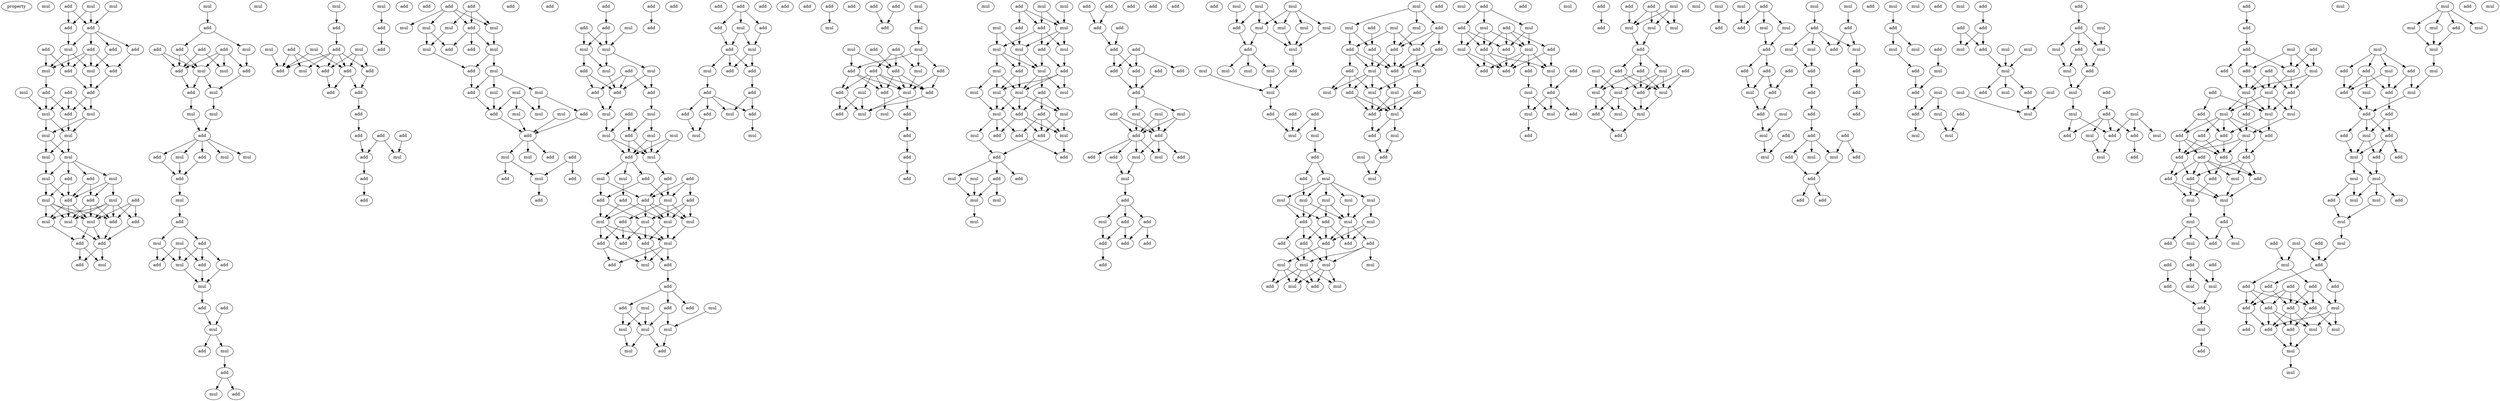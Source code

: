digraph {
    node [fontcolor=black]
    property [mul=2,lf=1.4]
    0 [ label = mul ];
    1 [ label = mul ];
    2 [ label = add ];
    3 [ label = mul ];
    4 [ label = add ];
    5 [ label = add ];
    6 [ label = add ];
    7 [ label = add ];
    8 [ label = mul ];
    9 [ label = add ];
    10 [ label = add ];
    11 [ label = mul ];
    12 [ label = add ];
    13 [ label = mul ];
    14 [ label = add ];
    15 [ label = add ];
    16 [ label = add ];
    17 [ label = add ];
    18 [ label = mul ];
    19 [ label = mul ];
    20 [ label = add ];
    21 [ label = mul ];
    22 [ label = mul ];
    23 [ label = mul ];
    24 [ label = mul ];
    25 [ label = mul ];
    26 [ label = mul ];
    27 [ label = add ];
    28 [ label = add ];
    29 [ label = mul ];
    30 [ label = mul ];
    31 [ label = mul ];
    32 [ label = add ];
    33 [ label = add ];
    34 [ label = add ];
    35 [ label = mul ];
    36 [ label = mul ];
    37 [ label = add ];
    38 [ label = add ];
    39 [ label = mul ];
    40 [ label = add ];
    41 [ label = add ];
    42 [ label = add ];
    43 [ label = mul ];
    44 [ label = mul ];
    45 [ label = add ];
    46 [ label = add ];
    47 [ label = add ];
    48 [ label = add ];
    49 [ label = mul ];
    50 [ label = add ];
    51 [ label = add ];
    52 [ label = add ];
    53 [ label = mul ];
    54 [ label = mul ];
    55 [ label = mul ];
    56 [ label = add ];
    57 [ label = mul ];
    58 [ label = mul ];
    59 [ label = add ];
    60 [ label = add ];
    61 [ label = mul ];
    62 [ label = add ];
    63 [ label = mul ];
    64 [ label = mul ];
    65 [ label = add ];
    66 [ label = mul ];
    67 [ label = add ];
    68 [ label = add ];
    69 [ label = mul ];
    70 [ label = mul ];
    71 [ label = add ];
    72 [ label = mul ];
    73 [ label = add ];
    74 [ label = add ];
    75 [ label = mul ];
    76 [ label = add ];
    77 [ label = mul ];
    78 [ label = add ];
    79 [ label = mul ];
    80 [ label = add ];
    81 [ label = mul ];
    82 [ label = add ];
    83 [ label = mul ];
    84 [ label = mul ];
    85 [ label = add ];
    86 [ label = add ];
    87 [ label = mul ];
    88 [ label = add ];
    89 [ label = mul ];
    90 [ label = mul ];
    91 [ label = add ];
    92 [ label = add ];
    93 [ label = add ];
    94 [ label = add ];
    95 [ label = mul ];
    96 [ label = add ];
    97 [ label = add ];
    98 [ label = add ];
    99 [ label = add ];
    100 [ label = add ];
    101 [ label = add ];
    102 [ label = add ];
    103 [ label = add ];
    104 [ label = mul ];
    105 [ label = add ];
    106 [ label = add ];
    107 [ label = mul ];
    108 [ label = add ];
    109 [ label = add ];
    110 [ label = add ];
    111 [ label = add ];
    112 [ label = add ];
    113 [ label = add ];
    114 [ label = mul ];
    115 [ label = mul ];
    116 [ label = mul ];
    117 [ label = mul ];
    118 [ label = add ];
    119 [ label = add ];
    120 [ label = mul ];
    121 [ label = mul ];
    122 [ label = add ];
    123 [ label = mul ];
    124 [ label = add ];
    125 [ label = mul ];
    126 [ label = add ];
    127 [ label = mul ];
    128 [ label = mul ];
    129 [ label = mul ];
    130 [ label = add ];
    131 [ label = mul ];
    132 [ label = mul ];
    133 [ label = add ];
    134 [ label = add ];
    135 [ label = add ];
    136 [ label = mul ];
    137 [ label = mul ];
    138 [ label = add ];
    139 [ label = add ];
    140 [ label = mul ];
    141 [ label = add ];
    142 [ label = add ];
    143 [ label = add ];
    144 [ label = add ];
    145 [ label = add ];
    146 [ label = mul ];
    147 [ label = add ];
    148 [ label = add ];
    149 [ label = mul ];
    150 [ label = mul ];
    151 [ label = mul ];
    152 [ label = mul ];
    153 [ label = add ];
    154 [ label = add ];
    155 [ label = add ];
    156 [ label = add ];
    157 [ label = add ];
    158 [ label = mul ];
    159 [ label = add ];
    160 [ label = mul ];
    161 [ label = mul ];
    162 [ label = add ];
    163 [ label = mul ];
    164 [ label = mul ];
    165 [ label = add ];
    166 [ label = mul ];
    167 [ label = add ];
    168 [ label = add ];
    169 [ label = add ];
    170 [ label = mul ];
    171 [ label = mul ];
    172 [ label = add ];
    173 [ label = mul ];
    174 [ label = add ];
    175 [ label = add ];
    176 [ label = add ];
    177 [ label = add ];
    178 [ label = mul ];
    179 [ label = mul ];
    180 [ label = mul ];
    181 [ label = mul ];
    182 [ label = add ];
    183 [ label = add ];
    184 [ label = mul ];
    185 [ label = add ];
    186 [ label = add ];
    187 [ label = add ];
    188 [ label = add ];
    189 [ label = add ];
    190 [ label = mul ];
    191 [ label = add ];
    192 [ label = add ];
    193 [ label = add ];
    194 [ label = mul ];
    195 [ label = add ];
    196 [ label = mul ];
    197 [ label = mul ];
    198 [ label = mul ];
    199 [ label = mul ];
    200 [ label = add ];
    201 [ label = mul ];
    202 [ label = add ];
    203 [ label = add ];
    204 [ label = add ];
    205 [ label = mul ];
    206 [ label = add ];
    207 [ label = add ];
    208 [ label = add ];
    209 [ label = mul ];
    210 [ label = add ];
    211 [ label = add ];
    212 [ label = add ];
    213 [ label = mul ];
    214 [ label = add ];
    215 [ label = add ];
    216 [ label = add ];
    217 [ label = add ];
    218 [ label = mul ];
    219 [ label = add ];
    220 [ label = add ];
    221 [ label = mul ];
    222 [ label = mul ];
    223 [ label = add ];
    224 [ label = add ];
    225 [ label = add ];
    226 [ label = add ];
    227 [ label = add ];
    228 [ label = mul ];
    229 [ label = add ];
    230 [ label = mul ];
    231 [ label = mul ];
    232 [ label = mul ];
    233 [ label = mul ];
    234 [ label = add ];
    235 [ label = add ];
    236 [ label = add ];
    237 [ label = add ];
    238 [ label = add ];
    239 [ label = add ];
    240 [ label = mul ];
    241 [ label = mul ];
    242 [ label = add ];
    243 [ label = add ];
    244 [ label = mul ];
    245 [ label = add ];
    246 [ label = mul ];
    247 [ label = mul ];
    248 [ label = add ];
    249 [ label = add ];
    250 [ label = add ];
    251 [ label = mul ];
    252 [ label = add ];
    253 [ label = add ];
    254 [ label = add ];
    255 [ label = mul ];
    256 [ label = mul ];
    257 [ label = mul ];
    258 [ label = add ];
    259 [ label = mul ];
    260 [ label = add ];
    261 [ label = mul ];
    262 [ label = mul ];
    263 [ label = mul ];
    264 [ label = add ];
    265 [ label = mul ];
    266 [ label = mul ];
    267 [ label = add ];
    268 [ label = add ];
    269 [ label = mul ];
    270 [ label = mul ];
    271 [ label = add ];
    272 [ label = mul ];
    273 [ label = mul ];
    274 [ label = mul ];
    275 [ label = add ];
    276 [ label = add ];
    277 [ label = mul ];
    278 [ label = add ];
    279 [ label = add ];
    280 [ label = mul ];
    281 [ label = add ];
    282 [ label = mul ];
    283 [ label = add ];
    284 [ label = add ];
    285 [ label = add ];
    286 [ label = add ];
    287 [ label = mul ];
    288 [ label = mul ];
    289 [ label = mul ];
    290 [ label = mul ];
    291 [ label = mul ];
    292 [ label = add ];
    293 [ label = add ];
    294 [ label = add ];
    295 [ label = add ];
    296 [ label = add ];
    297 [ label = add ];
    298 [ label = add ];
    299 [ label = add ];
    300 [ label = add ];
    301 [ label = add ];
    302 [ label = add ];
    303 [ label = add ];
    304 [ label = mul ];
    305 [ label = add ];
    306 [ label = mul ];
    307 [ label = add ];
    308 [ label = mul ];
    309 [ label = add ];
    310 [ label = add ];
    311 [ label = add ];
    312 [ label = mul ];
    313 [ label = add ];
    314 [ label = mul ];
    315 [ label = add ];
    316 [ label = mul ];
    317 [ label = add ];
    318 [ label = add ];
    319 [ label = mul ];
    320 [ label = add ];
    321 [ label = add ];
    322 [ label = add ];
    323 [ label = add ];
    324 [ label = add ];
    325 [ label = add ];
    326 [ label = add ];
    327 [ label = mul ];
    328 [ label = mul ];
    329 [ label = mul ];
    330 [ label = mul ];
    331 [ label = mul ];
    332 [ label = mul ];
    333 [ label = mul ];
    334 [ label = add ];
    335 [ label = mul ];
    336 [ label = add ];
    337 [ label = mul ];
    338 [ label = add ];
    339 [ label = mul ];
    340 [ label = mul ];
    341 [ label = mul ];
    342 [ label = mul ];
    343 [ label = add ];
    344 [ label = add ];
    345 [ label = add ];
    346 [ label = mul ];
    347 [ label = mul ];
    348 [ label = add ];
    349 [ label = add ];
    350 [ label = mul ];
    351 [ label = mul ];
    352 [ label = mul ];
    353 [ label = mul ];
    354 [ label = mul ];
    355 [ label = mul ];
    356 [ label = add ];
    357 [ label = mul ];
    358 [ label = add ];
    359 [ label = mul ];
    360 [ label = add ];
    361 [ label = add ];
    362 [ label = add ];
    363 [ label = add ];
    364 [ label = add ];
    365 [ label = mul ];
    366 [ label = mul ];
    367 [ label = mul ];
    368 [ label = mul ];
    369 [ label = add ];
    370 [ label = add ];
    371 [ label = mul ];
    372 [ label = mul ];
    373 [ label = mul ];
    374 [ label = mul ];
    375 [ label = add ];
    376 [ label = mul ];
    377 [ label = add ];
    378 [ label = mul ];
    379 [ label = add ];
    380 [ label = add ];
    381 [ label = add ];
    382 [ label = add ];
    383 [ label = add ];
    384 [ label = add ];
    385 [ label = mul ];
    386 [ label = add ];
    387 [ label = mul ];
    388 [ label = mul ];
    389 [ label = mul ];
    390 [ label = add ];
    391 [ label = mul ];
    392 [ label = add ];
    393 [ label = add ];
    394 [ label = mul ];
    395 [ label = add ];
    396 [ label = mul ];
    397 [ label = mul ];
    398 [ label = add ];
    399 [ label = add ];
    400 [ label = mul ];
    401 [ label = mul ];
    402 [ label = add ];
    403 [ label = add ];
    404 [ label = mul ];
    405 [ label = mul ];
    406 [ label = add ];
    407 [ label = add ];
    408 [ label = mul ];
    409 [ label = add ];
    410 [ label = add ];
    411 [ label = mul ];
    412 [ label = add ];
    413 [ label = add ];
    414 [ label = add ];
    415 [ label = add ];
    416 [ label = mul ];
    417 [ label = mul ];
    418 [ label = add ];
    419 [ label = add ];
    420 [ label = mul ];
    421 [ label = add ];
    422 [ label = mul ];
    423 [ label = mul ];
    424 [ label = add ];
    425 [ label = add ];
    426 [ label = add ];
    427 [ label = add ];
    428 [ label = mul ];
    429 [ label = add ];
    430 [ label = mul ];
    431 [ label = mul ];
    432 [ label = mul ];
    433 [ label = add ];
    434 [ label = add ];
    435 [ label = mul ];
    436 [ label = mul ];
    437 [ label = add ];
    438 [ label = add ];
    439 [ label = mul ];
    440 [ label = add ];
    441 [ label = mul ];
    442 [ label = mul ];
    443 [ label = mul ];
    444 [ label = add ];
    445 [ label = mul ];
    446 [ label = add ];
    447 [ label = mul ];
    448 [ label = mul ];
    449 [ label = mul ];
    450 [ label = add ];
    451 [ label = add ];
    452 [ label = mul ];
    453 [ label = add ];
    454 [ label = mul ];
    455 [ label = add ];
    456 [ label = add ];
    457 [ label = add ];
    458 [ label = add ];
    459 [ label = add ];
    460 [ label = mul ];
    461 [ label = mul ];
    462 [ label = add ];
    463 [ label = mul ];
    464 [ label = add ];
    465 [ label = mul ];
    466 [ label = mul ];
    467 [ label = mul ];
    468 [ label = add ];
    469 [ label = add ];
    470 [ label = mul ];
    471 [ label = add ];
    472 [ label = mul ];
    473 [ label = mul ];
    474 [ label = add ];
    475 [ label = add ];
    476 [ label = add ];
    477 [ label = add ];
    478 [ label = add ];
    479 [ label = add ];
    480 [ label = add ];
    481 [ label = add ];
    482 [ label = add ];
    483 [ label = add ];
    484 [ label = add ];
    485 [ label = mul ];
    486 [ label = mul ];
    487 [ label = add ];
    488 [ label = mul ];
    489 [ label = mul ];
    490 [ label = add ];
    491 [ label = add ];
    492 [ label = add ];
    493 [ label = add ];
    494 [ label = mul ];
    495 [ label = mul ];
    496 [ label = mul ];
    497 [ label = add ];
    498 [ label = mul ];
    499 [ label = add ];
    500 [ label = add ];
    501 [ label = mul ];
    502 [ label = add ];
    503 [ label = add ];
    504 [ label = mul ];
    505 [ label = mul ];
    506 [ label = mul ];
    507 [ label = add ];
    508 [ label = add ];
    509 [ label = add ];
    510 [ label = mul ];
    511 [ label = add ];
    512 [ label = mul ];
    513 [ label = mul ];
    514 [ label = mul ];
    515 [ label = add ];
    516 [ label = add ];
    517 [ label = mul ];
    518 [ label = mul ];
    519 [ label = mul ];
    520 [ label = mul ];
    521 [ label = add ];
    522 [ label = mul ];
    523 [ label = add ];
    524 [ label = add ];
    525 [ label = mul ];
    526 [ label = mul ];
    527 [ label = add ];
    528 [ label = mul ];
    529 [ label = mul ];
    530 [ label = add ];
    531 [ label = add ];
    532 [ label = mul ];
    533 [ label = mul ];
    534 [ label = add ];
    535 [ label = mul ];
    536 [ label = add ];
    537 [ label = mul ];
    538 [ label = add ];
    539 [ label = mul ];
    540 [ label = add ];
    541 [ label = add ];
    542 [ label = add ];
    543 [ label = add ];
    544 [ label = add ];
    545 [ label = mul ];
    546 [ label = add ];
    547 [ label = add ];
    548 [ label = add ];
    549 [ label = add ];
    550 [ label = mul ];
    551 [ label = add ];
    552 [ label = mul ];
    553 [ label = add ];
    554 [ label = mul ];
    555 [ label = add ];
    556 [ label = mul ];
    557 [ label = mul ];
    558 [ label = mul ];
    559 [ label = add ];
    560 [ label = add ];
    561 [ label = add ];
    562 [ label = add ];
    563 [ label = add ];
    564 [ label = mul ];
    565 [ label = add ];
    566 [ label = add ];
    567 [ label = add ];
    568 [ label = add ];
    569 [ label = add ];
    570 [ label = add ];
    571 [ label = add ];
    572 [ label = add ];
    573 [ label = mul ];
    574 [ label = mul ];
    575 [ label = mul ];
    576 [ label = mul ];
    577 [ label = add ];
    578 [ label = add ];
    579 [ label = add ];
    580 [ label = mul ];
    581 [ label = mul ];
    582 [ label = add ];
    583 [ label = add ];
    584 [ label = add ];
    585 [ label = mul ];
    586 [ label = mul ];
    587 [ label = mul ];
    588 [ label = add ];
    589 [ label = add ];
    590 [ label = mul ];
    591 [ label = add ];
    592 [ label = mul ];
    593 [ label = add ];
    594 [ label = mul ];
    595 [ label = mul ];
    596 [ label = mul ];
    597 [ label = mul ];
    598 [ label = mul ];
    599 [ label = mul ];
    600 [ label = mul ];
    601 [ label = add ];
    602 [ label = add ];
    603 [ label = add ];
    604 [ label = mul ];
    605 [ label = mul ];
    606 [ label = add ];
    607 [ label = add ];
    608 [ label = add ];
    609 [ label = add ];
    610 [ label = mul ];
    611 [ label = add ];
    612 [ label = add ];
    613 [ label = mul ];
    614 [ label = add ];
    615 [ label = add ];
    616 [ label = mul ];
    617 [ label = mul ];
    618 [ label = mul ];
    619 [ label = add ];
    620 [ label = mul ];
    621 [ label = add ];
    622 [ label = add ];
    623 [ label = mul ];
    624 [ label = add ];
    625 [ label = mul ];
    626 [ label = mul ];
    627 [ label = mul ];
    628 [ label = add ];
    629 [ label = add ];
    630 [ label = mul ];
    631 [ label = add ];
    632 [ label = add ];
    633 [ label = add ];
    634 [ label = add ];
    635 [ label = add ];
    636 [ label = mul ];
    637 [ label = add ];
    638 [ label = add ];
    639 [ label = add ];
    640 [ label = add ];
    641 [ label = mul ];
    642 [ label = add ];
    643 [ label = mul ];
    644 [ label = add ];
    645 [ label = add ];
    646 [ label = mul ];
    647 [ label = mul ];
    1 -> 4 [ name = 0 ];
    2 -> 4 [ name = 1 ];
    2 -> 5 [ name = 2 ];
    3 -> 4 [ name = 3 ];
    3 -> 5 [ name = 4 ];
    4 -> 6 [ name = 5 ];
    4 -> 7 [ name = 6 ];
    4 -> 8 [ name = 7 ];
    4 -> 10 [ name = 8 ];
    5 -> 8 [ name = 9 ];
    6 -> 11 [ name = 10 ];
    7 -> 11 [ name = 11 ];
    7 -> 12 [ name = 12 ];
    7 -> 13 [ name = 13 ];
    7 -> 14 [ name = 14 ];
    8 -> 11 [ name = 15 ];
    8 -> 12 [ name = 16 ];
    8 -> 13 [ name = 17 ];
    9 -> 12 [ name = 18 ];
    9 -> 13 [ name = 19 ];
    10 -> 14 [ name = 20 ];
    11 -> 17 [ name = 21 ];
    12 -> 17 [ name = 22 ];
    13 -> 15 [ name = 23 ];
    14 -> 17 [ name = 24 ];
    15 -> 19 [ name = 25 ];
    15 -> 20 [ name = 26 ];
    16 -> 19 [ name = 27 ];
    16 -> 20 [ name = 28 ];
    16 -> 21 [ name = 29 ];
    17 -> 20 [ name = 30 ];
    17 -> 21 [ name = 31 ];
    18 -> 19 [ name = 32 ];
    19 -> 22 [ name = 33 ];
    19 -> 23 [ name = 34 ];
    20 -> 22 [ name = 35 ];
    21 -> 22 [ name = 36 ];
    21 -> 23 [ name = 37 ];
    22 -> 24 [ name = 38 ];
    22 -> 25 [ name = 39 ];
    23 -> 24 [ name = 40 ];
    23 -> 25 [ name = 41 ];
    24 -> 26 [ name = 42 ];
    24 -> 27 [ name = 43 ];
    24 -> 28 [ name = 44 ];
    24 -> 29 [ name = 45 ];
    25 -> 26 [ name = 46 ];
    26 -> 31 [ name = 47 ];
    26 -> 34 [ name = 48 ];
    27 -> 31 [ name = 49 ];
    27 -> 34 [ name = 50 ];
    28 -> 32 [ name = 51 ];
    28 -> 34 [ name = 52 ];
    29 -> 30 [ name = 53 ];
    29 -> 32 [ name = 54 ];
    29 -> 34 [ name = 55 ];
    30 -> 35 [ name = 56 ];
    30 -> 36 [ name = 57 ];
    30 -> 37 [ name = 58 ];
    30 -> 38 [ name = 59 ];
    30 -> 39 [ name = 60 ];
    31 -> 35 [ name = 61 ];
    31 -> 36 [ name = 62 ];
    31 -> 37 [ name = 63 ];
    31 -> 39 [ name = 64 ];
    32 -> 35 [ name = 65 ];
    32 -> 36 [ name = 66 ];
    32 -> 37 [ name = 67 ];
    33 -> 36 [ name = 68 ];
    33 -> 37 [ name = 69 ];
    33 -> 38 [ name = 70 ];
    34 -> 35 [ name = 71 ];
    34 -> 36 [ name = 72 ];
    34 -> 39 [ name = 73 ];
    35 -> 41 [ name = 74 ];
    36 -> 40 [ name = 75 ];
    36 -> 41 [ name = 76 ];
    37 -> 41 [ name = 77 ];
    38 -> 41 [ name = 78 ];
    39 -> 40 [ name = 79 ];
    40 -> 42 [ name = 80 ];
    40 -> 44 [ name = 81 ];
    41 -> 42 [ name = 82 ];
    41 -> 44 [ name = 83 ];
    43 -> 45 [ name = 84 ];
    45 -> 46 [ name = 85 ];
    45 -> 49 [ name = 86 ];
    46 -> 52 [ name = 87 ];
    46 -> 53 [ name = 88 ];
    47 -> 51 [ name = 89 ];
    47 -> 52 [ name = 90 ];
    47 -> 53 [ name = 91 ];
    47 -> 54 [ name = 92 ];
    48 -> 52 [ name = 93 ];
    48 -> 54 [ name = 94 ];
    49 -> 51 [ name = 95 ];
    50 -> 52 [ name = 96 ];
    50 -> 53 [ name = 97 ];
    51 -> 55 [ name = 98 ];
    52 -> 56 [ name = 99 ];
    53 -> 55 [ name = 100 ];
    53 -> 56 [ name = 101 ];
    55 -> 57 [ name = 102 ];
    56 -> 58 [ name = 103 ];
    57 -> 59 [ name = 104 ];
    58 -> 59 [ name = 105 ];
    59 -> 60 [ name = 106 ];
    59 -> 61 [ name = 107 ];
    59 -> 62 [ name = 108 ];
    59 -> 63 [ name = 109 ];
    59 -> 64 [ name = 110 ];
    60 -> 65 [ name = 111 ];
    62 -> 65 [ name = 112 ];
    63 -> 65 [ name = 113 ];
    65 -> 66 [ name = 114 ];
    66 -> 67 [ name = 115 ];
    67 -> 68 [ name = 116 ];
    67 -> 70 [ name = 117 ];
    68 -> 72 [ name = 118 ];
    68 -> 73 [ name = 119 ];
    68 -> 74 [ name = 120 ];
    69 -> 71 [ name = 121 ];
    69 -> 72 [ name = 122 ];
    69 -> 73 [ name = 123 ];
    70 -> 71 [ name = 124 ];
    70 -> 72 [ name = 125 ];
    72 -> 75 [ name = 126 ];
    73 -> 75 [ name = 127 ];
    74 -> 75 [ name = 128 ];
    75 -> 76 [ name = 129 ];
    76 -> 79 [ name = 130 ];
    78 -> 79 [ name = 131 ];
    79 -> 80 [ name = 132 ];
    79 -> 81 [ name = 133 ];
    81 -> 82 [ name = 134 ];
    82 -> 83 [ name = 135 ];
    82 -> 85 [ name = 136 ];
    84 -> 86 [ name = 137 ];
    86 -> 88 [ name = 138 ];
    87 -> 92 [ name = 139 ];
    87 -> 93 [ name = 140 ];
    88 -> 92 [ name = 141 ];
    88 -> 93 [ name = 142 ];
    88 -> 94 [ name = 143 ];
    88 -> 95 [ name = 144 ];
    88 -> 96 [ name = 145 ];
    89 -> 92 [ name = 146 ];
    90 -> 93 [ name = 147 ];
    90 -> 94 [ name = 148 ];
    90 -> 96 [ name = 149 ];
    91 -> 92 [ name = 150 ];
    91 -> 95 [ name = 151 ];
    91 -> 96 [ name = 152 ];
    93 -> 97 [ name = 153 ];
    93 -> 98 [ name = 154 ];
    94 -> 98 [ name = 155 ];
    96 -> 97 [ name = 156 ];
    98 -> 99 [ name = 157 ];
    99 -> 102 [ name = 158 ];
    100 -> 104 [ name = 159 ];
    101 -> 103 [ name = 160 ];
    101 -> 104 [ name = 161 ];
    102 -> 103 [ name = 162 ];
    103 -> 105 [ name = 163 ];
    105 -> 106 [ name = 164 ];
    107 -> 108 [ name = 165 ];
    108 -> 110 [ name = 166 ];
    112 -> 115 [ name = 167 ];
    112 -> 116 [ name = 168 ];
    112 -> 117 [ name = 169 ];
    112 -> 118 [ name = 170 ];
    113 -> 114 [ name = 171 ];
    113 -> 117 [ name = 172 ];
    113 -> 118 [ name = 173 ];
    114 -> 120 [ name = 174 ];
    116 -> 119 [ name = 175 ];
    116 -> 120 [ name = 176 ];
    117 -> 121 [ name = 177 ];
    118 -> 119 [ name = 178 ];
    118 -> 121 [ name = 179 ];
    118 -> 122 [ name = 180 ];
    120 -> 124 [ name = 181 ];
    121 -> 123 [ name = 182 ];
    121 -> 124 [ name = 183 ];
    123 -> 125 [ name = 184 ];
    123 -> 126 [ name = 185 ];
    123 -> 127 [ name = 186 ];
    124 -> 126 [ name = 187 ];
    125 -> 133 [ name = 188 ];
    126 -> 133 [ name = 189 ];
    127 -> 129 [ name = 190 ];
    127 -> 130 [ name = 191 ];
    128 -> 129 [ name = 192 ];
    128 -> 132 [ name = 193 ];
    128 -> 133 [ name = 194 ];
    130 -> 134 [ name = 195 ];
    131 -> 134 [ name = 196 ];
    132 -> 134 [ name = 197 ];
    133 -> 134 [ name = 198 ];
    134 -> 135 [ name = 199 ];
    134 -> 136 [ name = 200 ];
    134 -> 137 [ name = 201 ];
    136 -> 140 [ name = 202 ];
    136 -> 141 [ name = 203 ];
    138 -> 139 [ name = 204 ];
    138 -> 140 [ name = 205 ];
    140 -> 142 [ name = 206 ];
    145 -> 148 [ name = 207 ];
    146 -> 150 [ name = 208 ];
    147 -> 149 [ name = 209 ];
    147 -> 150 [ name = 210 ];
    148 -> 149 [ name = 211 ];
    148 -> 150 [ name = 212 ];
    149 -> 151 [ name = 213 ];
    149 -> 154 [ name = 214 ];
    150 -> 151 [ name = 215 ];
    150 -> 152 [ name = 216 ];
    151 -> 156 [ name = 217 ];
    152 -> 156 [ name = 218 ];
    152 -> 157 [ name = 219 ];
    153 -> 155 [ name = 220 ];
    153 -> 156 [ name = 221 ];
    153 -> 157 [ name = 222 ];
    154 -> 155 [ name = 223 ];
    154 -> 156 [ name = 224 ];
    155 -> 160 [ name = 225 ];
    156 -> 160 [ name = 226 ];
    157 -> 158 [ name = 227 ];
    158 -> 162 [ name = 228 ];
    158 -> 163 [ name = 229 ];
    159 -> 162 [ name = 230 ];
    159 -> 164 [ name = 231 ];
    160 -> 164 [ name = 232 ];
    161 -> 165 [ name = 233 ];
    161 -> 166 [ name = 234 ];
    162 -> 165 [ name = 235 ];
    162 -> 166 [ name = 236 ];
    163 -> 165 [ name = 237 ];
    163 -> 166 [ name = 238 ];
    164 -> 165 [ name = 239 ];
    164 -> 166 [ name = 240 ];
    165 -> 169 [ name = 241 ];
    165 -> 170 [ name = 242 ];
    165 -> 171 [ name = 243 ];
    166 -> 168 [ name = 244 ];
    167 -> 173 [ name = 245 ];
    167 -> 174 [ name = 246 ];
    167 -> 175 [ name = 247 ];
    168 -> 173 [ name = 248 ];
    168 -> 174 [ name = 249 ];
    169 -> 172 [ name = 250 ];
    169 -> 173 [ name = 251 ];
    170 -> 172 [ name = 252 ];
    170 -> 174 [ name = 253 ];
    171 -> 176 [ name = 254 ];
    172 -> 178 [ name = 255 ];
    172 -> 181 [ name = 256 ];
    173 -> 177 [ name = 257 ];
    173 -> 179 [ name = 258 ];
    173 -> 180 [ name = 259 ];
    174 -> 178 [ name = 260 ];
    174 -> 179 [ name = 261 ];
    174 -> 180 [ name = 262 ];
    174 -> 181 [ name = 263 ];
    175 -> 178 [ name = 264 ];
    175 -> 179 [ name = 265 ];
    175 -> 180 [ name = 266 ];
    176 -> 179 [ name = 267 ];
    176 -> 181 [ name = 268 ];
    177 -> 182 [ name = 269 ];
    177 -> 183 [ name = 270 ];
    177 -> 185 [ name = 271 ];
    178 -> 183 [ name = 272 ];
    178 -> 184 [ name = 273 ];
    178 -> 185 [ name = 274 ];
    179 -> 183 [ name = 275 ];
    179 -> 184 [ name = 276 ];
    180 -> 184 [ name = 277 ];
    181 -> 182 [ name = 278 ];
    181 -> 184 [ name = 279 ];
    181 -> 185 [ name = 280 ];
    182 -> 188 [ name = 281 ];
    182 -> 190 [ name = 282 ];
    183 -> 189 [ name = 283 ];
    183 -> 190 [ name = 284 ];
    184 -> 188 [ name = 285 ];
    184 -> 189 [ name = 286 ];
    184 -> 190 [ name = 287 ];
    186 -> 187 [ name = 288 ];
    189 -> 191 [ name = 289 ];
    191 -> 192 [ name = 290 ];
    191 -> 193 [ name = 291 ];
    191 -> 195 [ name = 292 ];
    192 -> 198 [ name = 293 ];
    192 -> 199 [ name = 294 ];
    193 -> 197 [ name = 295 ];
    193 -> 199 [ name = 296 ];
    194 -> 198 [ name = 297 ];
    196 -> 197 [ name = 298 ];
    196 -> 199 [ name = 299 ];
    197 -> 201 [ name = 300 ];
    198 -> 202 [ name = 301 ];
    199 -> 201 [ name = 302 ];
    199 -> 202 [ name = 303 ];
    204 -> 205 [ name = 304 ];
    204 -> 206 [ name = 305 ];
    204 -> 207 [ name = 306 ];
    205 -> 209 [ name = 307 ];
    205 -> 210 [ name = 308 ];
    206 -> 210 [ name = 309 ];
    207 -> 209 [ name = 310 ];
    209 -> 211 [ name = 311 ];
    209 -> 212 [ name = 312 ];
    210 -> 211 [ name = 313 ];
    210 -> 212 [ name = 314 ];
    210 -> 213 [ name = 315 ];
    211 -> 215 [ name = 316 ];
    213 -> 214 [ name = 317 ];
    214 -> 217 [ name = 318 ];
    214 -> 218 [ name = 319 ];
    214 -> 219 [ name = 320 ];
    214 -> 220 [ name = 321 ];
    215 -> 218 [ name = 322 ];
    215 -> 219 [ name = 323 ];
    217 -> 221 [ name = 324 ];
    219 -> 222 [ name = 325 ];
    220 -> 221 [ name = 326 ];
    224 -> 228 [ name = 327 ];
    226 -> 229 [ name = 328 ];
    227 -> 229 [ name = 329 ];
    230 -> 231 [ name = 330 ];
    231 -> 233 [ name = 331 ];
    232 -> 237 [ name = 332 ];
    232 -> 239 [ name = 333 ];
    233 -> 237 [ name = 334 ];
    233 -> 238 [ name = 335 ];
    233 -> 240 [ name = 336 ];
    234 -> 239 [ name = 337 ];
    235 -> 236 [ name = 338 ];
    235 -> 239 [ name = 339 ];
    235 -> 240 [ name = 340 ];
    236 -> 241 [ name = 341 ];
    236 -> 242 [ name = 342 ];
    236 -> 243 [ name = 343 ];
    236 -> 244 [ name = 344 ];
    236 -> 245 [ name = 345 ];
    237 -> 243 [ name = 346 ];
    237 -> 244 [ name = 347 ];
    237 -> 245 [ name = 348 ];
    238 -> 242 [ name = 349 ];
    238 -> 244 [ name = 350 ];
    239 -> 242 [ name = 351 ];
    239 -> 243 [ name = 352 ];
    239 -> 244 [ name = 353 ];
    240 -> 244 [ name = 354 ];
    241 -> 247 [ name = 355 ];
    241 -> 249 [ name = 356 ];
    242 -> 247 [ name = 357 ];
    243 -> 246 [ name = 358 ];
    244 -> 247 [ name = 359 ];
    244 -> 248 [ name = 360 ];
    245 -> 247 [ name = 361 ];
    245 -> 249 [ name = 362 ];
    248 -> 250 [ name = 363 ];
    250 -> 252 [ name = 364 ];
    252 -> 253 [ name = 365 ];
    254 -> 257 [ name = 366 ];
    254 -> 258 [ name = 367 ];
    254 -> 260 [ name = 368 ];
    255 -> 257 [ name = 369 ];
    256 -> 257 [ name = 370 ];
    256 -> 260 [ name = 371 ];
    257 -> 261 [ name = 372 ];
    257 -> 262 [ name = 373 ];
    257 -> 264 [ name = 374 ];
    258 -> 262 [ name = 375 ];
    259 -> 262 [ name = 376 ];
    259 -> 263 [ name = 377 ];
    260 -> 261 [ name = 378 ];
    260 -> 263 [ name = 379 ];
    260 -> 264 [ name = 380 ];
    261 -> 268 [ name = 381 ];
    262 -> 266 [ name = 382 ];
    262 -> 267 [ name = 383 ];
    263 -> 265 [ name = 384 ];
    263 -> 266 [ name = 385 ];
    263 -> 267 [ name = 386 ];
    264 -> 266 [ name = 387 ];
    264 -> 268 [ name = 388 ];
    265 -> 270 [ name = 389 ];
    265 -> 272 [ name = 390 ];
    265 -> 273 [ name = 391 ];
    266 -> 269 [ name = 392 ];
    266 -> 271 [ name = 393 ];
    266 -> 272 [ name = 394 ];
    267 -> 272 [ name = 395 ];
    267 -> 273 [ name = 396 ];
    268 -> 269 [ name = 397 ];
    268 -> 272 [ name = 398 ];
    268 -> 273 [ name = 399 ];
    270 -> 274 [ name = 400 ];
    271 -> 275 [ name = 401 ];
    271 -> 276 [ name = 402 ];
    271 -> 277 [ name = 403 ];
    272 -> 274 [ name = 404 ];
    272 -> 276 [ name = 405 ];
    272 -> 277 [ name = 406 ];
    273 -> 274 [ name = 407 ];
    273 -> 276 [ name = 408 ];
    274 -> 278 [ name = 409 ];
    274 -> 279 [ name = 410 ];
    274 -> 280 [ name = 411 ];
    275 -> 279 [ name = 412 ];
    275 -> 281 [ name = 413 ];
    275 -> 282 [ name = 414 ];
    276 -> 278 [ name = 415 ];
    276 -> 281 [ name = 416 ];
    276 -> 282 [ name = 417 ];
    277 -> 281 [ name = 418 ];
    277 -> 282 [ name = 419 ];
    279 -> 284 [ name = 420 ];
    280 -> 283 [ name = 421 ];
    281 -> 283 [ name = 422 ];
    282 -> 284 [ name = 423 ];
    283 -> 285 [ name = 424 ];
    283 -> 286 [ name = 425 ];
    283 -> 287 [ name = 426 ];
    285 -> 289 [ name = 427 ];
    285 -> 290 [ name = 428 ];
    287 -> 289 [ name = 429 ];
    288 -> 289 [ name = 430 ];
    289 -> 291 [ name = 431 ];
    292 -> 295 [ name = 432 ];
    293 -> 295 [ name = 433 ];
    295 -> 298 [ name = 434 ];
    296 -> 298 [ name = 435 ];
    297 -> 299 [ name = 436 ];
    297 -> 300 [ name = 437 ];
    297 -> 302 [ name = 438 ];
    298 -> 299 [ name = 439 ];
    298 -> 300 [ name = 440 ];
    299 -> 303 [ name = 441 ];
    300 -> 303 [ name = 442 ];
    301 -> 303 [ name = 443 ];
    303 -> 306 [ name = 444 ];
    303 -> 308 [ name = 445 ];
    304 -> 309 [ name = 446 ];
    304 -> 310 [ name = 447 ];
    306 -> 309 [ name = 448 ];
    306 -> 310 [ name = 449 ];
    307 -> 309 [ name = 450 ];
    307 -> 310 [ name = 451 ];
    308 -> 309 [ name = 452 ];
    308 -> 310 [ name = 453 ];
    309 -> 312 [ name = 454 ];
    309 -> 314 [ name = 455 ];
    309 -> 315 [ name = 456 ];
    310 -> 311 [ name = 457 ];
    310 -> 312 [ name = 458 ];
    310 -> 313 [ name = 459 ];
    310 -> 314 [ name = 460 ];
    311 -> 316 [ name = 461 ];
    312 -> 316 [ name = 462 ];
    316 -> 317 [ name = 463 ];
    317 -> 319 [ name = 464 ];
    317 -> 320 [ name = 465 ];
    317 -> 321 [ name = 466 ];
    319 -> 324 [ name = 467 ];
    320 -> 322 [ name = 468 ];
    320 -> 324 [ name = 469 ];
    321 -> 322 [ name = 470 ];
    321 -> 323 [ name = 471 ];
    324 -> 325 [ name = 472 ];
    327 -> 334 [ name = 473 ];
    328 -> 330 [ name = 474 ];
    328 -> 331 [ name = 475 ];
    328 -> 332 [ name = 476 ];
    328 -> 333 [ name = 477 ];
    329 -> 331 [ name = 478 ];
    329 -> 332 [ name = 479 ];
    329 -> 334 [ name = 480 ];
    330 -> 335 [ name = 481 ];
    331 -> 335 [ name = 482 ];
    332 -> 335 [ name = 483 ];
    332 -> 336 [ name = 484 ];
    333 -> 335 [ name = 485 ];
    334 -> 336 [ name = 486 ];
    335 -> 338 [ name = 487 ];
    336 -> 337 [ name = 488 ];
    336 -> 340 [ name = 489 ];
    336 -> 341 [ name = 490 ];
    338 -> 342 [ name = 491 ];
    339 -> 342 [ name = 492 ];
    340 -> 342 [ name = 493 ];
    342 -> 343 [ name = 494 ];
    343 -> 346 [ name = 495 ];
    344 -> 346 [ name = 496 ];
    345 -> 346 [ name = 497 ];
    345 -> 347 [ name = 498 ];
    347 -> 348 [ name = 499 ];
    348 -> 349 [ name = 500 ];
    348 -> 350 [ name = 501 ];
    349 -> 352 [ name = 502 ];
    350 -> 351 [ name = 503 ];
    350 -> 352 [ name = 504 ];
    350 -> 353 [ name = 505 ];
    350 -> 354 [ name = 506 ];
    350 -> 355 [ name = 507 ];
    351 -> 356 [ name = 508 ];
    351 -> 358 [ name = 509 ];
    352 -> 358 [ name = 510 ];
    352 -> 359 [ name = 511 ];
    353 -> 357 [ name = 512 ];
    353 -> 359 [ name = 513 ];
    354 -> 356 [ name = 514 ];
    354 -> 358 [ name = 515 ];
    354 -> 359 [ name = 516 ];
    355 -> 359 [ name = 517 ];
    356 -> 360 [ name = 518 ];
    356 -> 362 [ name = 519 ];
    356 -> 363 [ name = 520 ];
    357 -> 362 [ name = 521 ];
    357 -> 363 [ name = 522 ];
    358 -> 360 [ name = 523 ];
    358 -> 363 [ name = 524 ];
    358 -> 364 [ name = 525 ];
    359 -> 361 [ name = 526 ];
    359 -> 362 [ name = 527 ];
    359 -> 363 [ name = 528 ];
    360 -> 367 [ name = 529 ];
    360 -> 368 [ name = 530 ];
    361 -> 366 [ name = 531 ];
    361 -> 367 [ name = 532 ];
    361 -> 368 [ name = 533 ];
    363 -> 365 [ name = 534 ];
    363 -> 368 [ name = 535 ];
    364 -> 367 [ name = 536 ];
    365 -> 369 [ name = 537 ];
    365 -> 370 [ name = 538 ];
    365 -> 372 [ name = 539 ];
    367 -> 369 [ name = 540 ];
    367 -> 370 [ name = 541 ];
    367 -> 371 [ name = 542 ];
    367 -> 372 [ name = 543 ];
    368 -> 370 [ name = 544 ];
    368 -> 371 [ name = 545 ];
    368 -> 372 [ name = 546 ];
    373 -> 374 [ name = 547 ];
    373 -> 375 [ name = 548 ];
    373 -> 376 [ name = 549 ];
    374 -> 381 [ name = 550 ];
    375 -> 379 [ name = 551 ];
    375 -> 381 [ name = 552 ];
    375 -> 383 [ name = 553 ];
    376 -> 380 [ name = 554 ];
    376 -> 382 [ name = 555 ];
    377 -> 380 [ name = 556 ];
    378 -> 379 [ name = 557 ];
    378 -> 381 [ name = 558 ];
    378 -> 382 [ name = 559 ];
    379 -> 385 [ name = 560 ];
    379 -> 386 [ name = 561 ];
    380 -> 386 [ name = 562 ];
    380 -> 387 [ name = 563 ];
    381 -> 386 [ name = 564 ];
    381 -> 387 [ name = 565 ];
    382 -> 384 [ name = 566 ];
    382 -> 386 [ name = 567 ];
    382 -> 387 [ name = 568 ];
    383 -> 385 [ name = 569 ];
    383 -> 386 [ name = 570 ];
    384 -> 388 [ name = 571 ];
    384 -> 389 [ name = 572 ];
    384 -> 390 [ name = 573 ];
    385 -> 388 [ name = 574 ];
    385 -> 392 [ name = 575 ];
    386 -> 391 [ name = 576 ];
    387 -> 388 [ name = 577 ];
    387 -> 389 [ name = 578 ];
    387 -> 390 [ name = 579 ];
    387 -> 391 [ name = 580 ];
    388 -> 393 [ name = 581 ];
    388 -> 394 [ name = 582 ];
    390 -> 393 [ name = 583 ];
    390 -> 394 [ name = 584 ];
    391 -> 393 [ name = 585 ];
    391 -> 394 [ name = 586 ];
    392 -> 393 [ name = 587 ];
    392 -> 394 [ name = 588 ];
    393 -> 395 [ name = 589 ];
    394 -> 395 [ name = 590 ];
    394 -> 396 [ name = 591 ];
    395 -> 398 [ name = 592 ];
    396 -> 398 [ name = 593 ];
    397 -> 400 [ name = 594 ];
    398 -> 400 [ name = 595 ];
    402 -> 404 [ name = 596 ];
    402 -> 405 [ name = 597 ];
    402 -> 406 [ name = 598 ];
    403 -> 407 [ name = 599 ];
    403 -> 408 [ name = 600 ];
    403 -> 409 [ name = 601 ];
    403 -> 410 [ name = 602 ];
    404 -> 407 [ name = 603 ];
    404 -> 408 [ name = 604 ];
    405 -> 408 [ name = 605 ];
    405 -> 410 [ name = 606 ];
    405 -> 411 [ name = 607 ];
    406 -> 407 [ name = 608 ];
    406 -> 410 [ name = 609 ];
    406 -> 411 [ name = 610 ];
    407 -> 415 [ name = 611 ];
    408 -> 413 [ name = 612 ];
    408 -> 414 [ name = 613 ];
    408 -> 415 [ name = 614 ];
    408 -> 416 [ name = 615 ];
    409 -> 415 [ name = 616 ];
    409 -> 416 [ name = 617 ];
    410 -> 414 [ name = 618 ];
    410 -> 415 [ name = 619 ];
    410 -> 416 [ name = 620 ];
    411 -> 414 [ name = 621 ];
    411 -> 415 [ name = 622 ];
    412 -> 418 [ name = 623 ];
    413 -> 417 [ name = 624 ];
    416 -> 418 [ name = 625 ];
    417 -> 420 [ name = 626 ];
    417 -> 422 [ name = 627 ];
    418 -> 420 [ name = 628 ];
    418 -> 421 [ name = 629 ];
    418 -> 422 [ name = 630 ];
    422 -> 424 [ name = 631 ];
    425 -> 427 [ name = 632 ];
    426 -> 432 [ name = 633 ];
    428 -> 430 [ name = 634 ];
    428 -> 431 [ name = 635 ];
    428 -> 432 [ name = 636 ];
    429 -> 430 [ name = 637 ];
    429 -> 431 [ name = 638 ];
    429 -> 432 [ name = 639 ];
    430 -> 433 [ name = 640 ];
    432 -> 433 [ name = 641 ];
    433 -> 434 [ name = 642 ];
    433 -> 436 [ name = 643 ];
    433 -> 438 [ name = 644 ];
    434 -> 439 [ name = 645 ];
    434 -> 440 [ name = 646 ];
    434 -> 441 [ name = 647 ];
    435 -> 439 [ name = 648 ];
    435 -> 442 [ name = 649 ];
    436 -> 440 [ name = 650 ];
    436 -> 441 [ name = 651 ];
    436 -> 442 [ name = 652 ];
    437 -> 440 [ name = 653 ];
    437 -> 441 [ name = 654 ];
    438 -> 439 [ name = 655 ];
    438 -> 440 [ name = 656 ];
    438 -> 441 [ name = 657 ];
    439 -> 443 [ name = 658 ];
    439 -> 444 [ name = 659 ];
    440 -> 445 [ name = 660 ];
    441 -> 445 [ name = 661 ];
    442 -> 443 [ name = 662 ];
    442 -> 444 [ name = 663 ];
    442 -> 445 [ name = 664 ];
    444 -> 446 [ name = 665 ];
    445 -> 446 [ name = 666 ];
    448 -> 451 [ name = 667 ];
    449 -> 453 [ name = 668 ];
    450 -> 452 [ name = 669 ];
    450 -> 453 [ name = 670 ];
    450 -> 454 [ name = 671 ];
    452 -> 455 [ name = 672 ];
    454 -> 455 [ name = 673 ];
    455 -> 457 [ name = 674 ];
    455 -> 458 [ name = 675 ];
    456 -> 459 [ name = 676 ];
    457 -> 460 [ name = 677 ];
    458 -> 459 [ name = 678 ];
    458 -> 460 [ name = 679 ];
    459 -> 462 [ name = 680 ];
    460 -> 462 [ name = 681 ];
    461 -> 463 [ name = 682 ];
    462 -> 463 [ name = 683 ];
    463 -> 466 [ name = 684 ];
    464 -> 466 [ name = 685 ];
    465 -> 469 [ name = 686 ];
    467 -> 468 [ name = 687 ];
    468 -> 471 [ name = 688 ];
    468 -> 472 [ name = 689 ];
    469 -> 470 [ name = 690 ];
    469 -> 471 [ name = 691 ];
    469 -> 472 [ name = 692 ];
    469 -> 473 [ name = 693 ];
    470 -> 474 [ name = 694 ];
    472 -> 475 [ name = 695 ];
    473 -> 474 [ name = 696 ];
    474 -> 476 [ name = 697 ];
    475 -> 477 [ name = 698 ];
    476 -> 478 [ name = 699 ];
    477 -> 479 [ name = 700 ];
    478 -> 480 [ name = 701 ];
    480 -> 482 [ name = 702 ];
    480 -> 485 [ name = 703 ];
    480 -> 486 [ name = 704 ];
    481 -> 483 [ name = 705 ];
    481 -> 486 [ name = 706 ];
    482 -> 487 [ name = 707 ];
    486 -> 487 [ name = 708 ];
    487 -> 490 [ name = 709 ];
    487 -> 491 [ name = 710 ];
    488 -> 492 [ name = 711 ];
    492 -> 494 [ name = 712 ];
    492 -> 495 [ name = 713 ];
    494 -> 499 [ name = 714 ];
    497 -> 498 [ name = 715 ];
    498 -> 500 [ name = 716 ];
    499 -> 500 [ name = 717 ];
    500 -> 503 [ name = 718 ];
    501 -> 503 [ name = 719 ];
    501 -> 504 [ name = 720 ];
    502 -> 505 [ name = 721 ];
    503 -> 506 [ name = 722 ];
    504 -> 505 [ name = 723 ];
    507 -> 509 [ name = 724 ];
    508 -> 510 [ name = 725 ];
    508 -> 511 [ name = 726 ];
    509 -> 510 [ name = 727 ];
    509 -> 511 [ name = 728 ];
    511 -> 514 [ name = 729 ];
    512 -> 514 [ name = 730 ];
    513 -> 514 [ name = 731 ];
    514 -> 515 [ name = 732 ];
    514 -> 516 [ name = 733 ];
    514 -> 519 [ name = 734 ];
    515 -> 520 [ name = 735 ];
    517 -> 520 [ name = 736 ];
    518 -> 520 [ name = 737 ];
    521 -> 523 [ name = 738 ];
    522 -> 526 [ name = 739 ];
    523 -> 524 [ name = 740 ];
    523 -> 525 [ name = 741 ];
    523 -> 526 [ name = 742 ];
    524 -> 527 [ name = 743 ];
    524 -> 528 [ name = 744 ];
    525 -> 528 [ name = 745 ];
    526 -> 527 [ name = 746 ];
    527 -> 529 [ name = 747 ];
    528 -> 529 [ name = 748 ];
    529 -> 532 [ name = 749 ];
    530 -> 531 [ name = 750 ];
    531 -> 534 [ name = 751 ];
    531 -> 535 [ name = 752 ];
    531 -> 536 [ name = 753 ];
    531 -> 538 [ name = 754 ];
    532 -> 534 [ name = 755 ];
    532 -> 538 [ name = 756 ];
    533 -> 536 [ name = 757 ];
    533 -> 537 [ name = 758 ];
    533 -> 538 [ name = 759 ];
    535 -> 539 [ name = 760 ];
    536 -> 540 [ name = 761 ];
    538 -> 539 [ name = 762 ];
    541 -> 542 [ name = 763 ];
    542 -> 544 [ name = 764 ];
    543 -> 547 [ name = 765 ];
    543 -> 550 [ name = 766 ];
    544 -> 546 [ name = 767 ];
    544 -> 547 [ name = 768 ];
    544 -> 549 [ name = 769 ];
    545 -> 547 [ name = 770 ];
    545 -> 549 [ name = 771 ];
    545 -> 550 [ name = 772 ];
    546 -> 552 [ name = 773 ];
    547 -> 553 [ name = 774 ];
    547 -> 554 [ name = 775 ];
    548 -> 552 [ name = 776 ];
    548 -> 553 [ name = 777 ];
    548 -> 554 [ name = 778 ];
    549 -> 552 [ name = 779 ];
    549 -> 554 [ name = 780 ];
    550 -> 552 [ name = 781 ];
    550 -> 553 [ name = 782 ];
    551 -> 555 [ name = 783 ];
    551 -> 557 [ name = 784 ];
    552 -> 556 [ name = 785 ];
    552 -> 557 [ name = 786 ];
    552 -> 559 [ name = 787 ];
    553 -> 557 [ name = 788 ];
    553 -> 558 [ name = 789 ];
    554 -> 556 [ name = 790 ];
    554 -> 557 [ name = 791 ];
    554 -> 558 [ name = 792 ];
    555 -> 560 [ name = 793 ];
    555 -> 562 [ name = 794 ];
    556 -> 560 [ name = 795 ];
    556 -> 561 [ name = 796 ];
    556 -> 562 [ name = 797 ];
    556 -> 563 [ name = 798 ];
    556 -> 564 [ name = 799 ];
    557 -> 560 [ name = 800 ];
    557 -> 561 [ name = 801 ];
    558 -> 564 [ name = 802 ];
    559 -> 564 [ name = 803 ];
    560 -> 565 [ name = 804 ];
    560 -> 567 [ name = 805 ];
    561 -> 568 [ name = 806 ];
    562 -> 565 [ name = 807 ];
    562 -> 566 [ name = 808 ];
    562 -> 567 [ name = 809 ];
    563 -> 565 [ name = 810 ];
    563 -> 567 [ name = 811 ];
    564 -> 565 [ name = 812 ];
    564 -> 567 [ name = 813 ];
    564 -> 568 [ name = 814 ];
    565 -> 570 [ name = 815 ];
    565 -> 571 [ name = 816 ];
    566 -> 569 [ name = 817 ];
    566 -> 570 [ name = 818 ];
    566 -> 571 [ name = 819 ];
    566 -> 572 [ name = 820 ];
    566 -> 573 [ name = 821 ];
    567 -> 569 [ name = 822 ];
    567 -> 572 [ name = 823 ];
    568 -> 569 [ name = 824 ];
    568 -> 571 [ name = 825 ];
    568 -> 573 [ name = 826 ];
    569 -> 574 [ name = 827 ];
    570 -> 574 [ name = 828 ];
    570 -> 575 [ name = 829 ];
    571 -> 574 [ name = 830 ];
    571 -> 575 [ name = 831 ];
    572 -> 575 [ name = 832 ];
    573 -> 574 [ name = 833 ];
    574 -> 577 [ name = 834 ];
    575 -> 576 [ name = 835 ];
    576 -> 578 [ name = 836 ];
    576 -> 579 [ name = 837 ];
    576 -> 581 [ name = 838 ];
    577 -> 579 [ name = 839 ];
    577 -> 580 [ name = 840 ];
    581 -> 584 [ name = 841 ];
    582 -> 585 [ name = 842 ];
    583 -> 588 [ name = 843 ];
    584 -> 585 [ name = 844 ];
    584 -> 586 [ name = 845 ];
    585 -> 589 [ name = 846 ];
    588 -> 589 [ name = 847 ];
    589 -> 590 [ name = 848 ];
    590 -> 591 [ name = 849 ];
    592 -> 593 [ name = 850 ];
    592 -> 594 [ name = 851 ];
    592 -> 595 [ name = 852 ];
    592 -> 596 [ name = 853 ];
    593 -> 598 [ name = 854 ];
    594 -> 598 [ name = 855 ];
    595 -> 598 [ name = 856 ];
    597 -> 599 [ name = 857 ];
    597 -> 601 [ name = 858 ];
    597 -> 602 [ name = 859 ];
    597 -> 603 [ name = 860 ];
    598 -> 600 [ name = 861 ];
    599 -> 606 [ name = 862 ];
    599 -> 607 [ name = 863 ];
    600 -> 604 [ name = 864 ];
    601 -> 607 [ name = 865 ];
    602 -> 604 [ name = 866 ];
    602 -> 606 [ name = 867 ];
    603 -> 605 [ name = 868 ];
    603 -> 606 [ name = 869 ];
    603 -> 607 [ name = 870 ];
    604 -> 608 [ name = 871 ];
    605 -> 608 [ name = 872 ];
    606 -> 609 [ name = 873 ];
    607 -> 608 [ name = 874 ];
    608 -> 610 [ name = 875 ];
    608 -> 611 [ name = 876 ];
    608 -> 612 [ name = 877 ];
    609 -> 610 [ name = 878 ];
    609 -> 611 [ name = 879 ];
    610 -> 613 [ name = 880 ];
    610 -> 614 [ name = 881 ];
    611 -> 613 [ name = 882 ];
    611 -> 614 [ name = 883 ];
    611 -> 615 [ name = 884 ];
    612 -> 613 [ name = 885 ];
    613 -> 616 [ name = 886 ];
    613 -> 617 [ name = 887 ];
    614 -> 616 [ name = 888 ];
    616 -> 618 [ name = 889 ];
    616 -> 619 [ name = 890 ];
    616 -> 620 [ name = 891 ];
    617 -> 620 [ name = 892 ];
    617 -> 621 [ name = 893 ];
    618 -> 623 [ name = 894 ];
    621 -> 623 [ name = 895 ];
    623 -> 627 [ name = 896 ];
    624 -> 629 [ name = 897 ];
    625 -> 629 [ name = 898 ];
    625 -> 630 [ name = 899 ];
    627 -> 629 [ name = 900 ];
    628 -> 630 [ name = 901 ];
    629 -> 632 [ name = 902 ];
    629 -> 635 [ name = 903 ];
    630 -> 633 [ name = 904 ];
    630 -> 634 [ name = 905 ];
    631 -> 637 [ name = 906 ];
    631 -> 638 [ name = 907 ];
    631 -> 639 [ name = 908 ];
    631 -> 640 [ name = 909 ];
    632 -> 636 [ name = 910 ];
    633 -> 636 [ name = 911 ];
    633 -> 638 [ name = 912 ];
    633 -> 640 [ name = 913 ];
    634 -> 637 [ name = 914 ];
    634 -> 638 [ name = 915 ];
    634 -> 639 [ name = 916 ];
    635 -> 637 [ name = 917 ];
    635 -> 640 [ name = 918 ];
    636 -> 641 [ name = 919 ];
    636 -> 643 [ name = 920 ];
    636 -> 645 [ name = 921 ];
    637 -> 642 [ name = 922 ];
    637 -> 645 [ name = 923 ];
    638 -> 643 [ name = 924 ];
    638 -> 644 [ name = 925 ];
    639 -> 641 [ name = 926 ];
    639 -> 644 [ name = 927 ];
    639 -> 645 [ name = 928 ];
    640 -> 641 [ name = 929 ];
    640 -> 644 [ name = 930 ];
    640 -> 645 [ name = 931 ];
    641 -> 646 [ name = 932 ];
    644 -> 646 [ name = 933 ];
    645 -> 646 [ name = 934 ];
    646 -> 647 [ name = 935 ];
}
